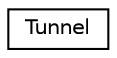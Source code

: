 digraph "Graphical Class Hierarchy"
{
 // LATEX_PDF_SIZE
  edge [fontname="Helvetica",fontsize="10",labelfontname="Helvetica",labelfontsize="10"];
  node [fontname="Helvetica",fontsize="10",shape=record];
  rankdir="LR";
  Node0 [label="Tunnel",height=0.2,width=0.4,color="black", fillcolor="white", style="filled",URL="$class_tunnel.html",tooltip=" "];
}
